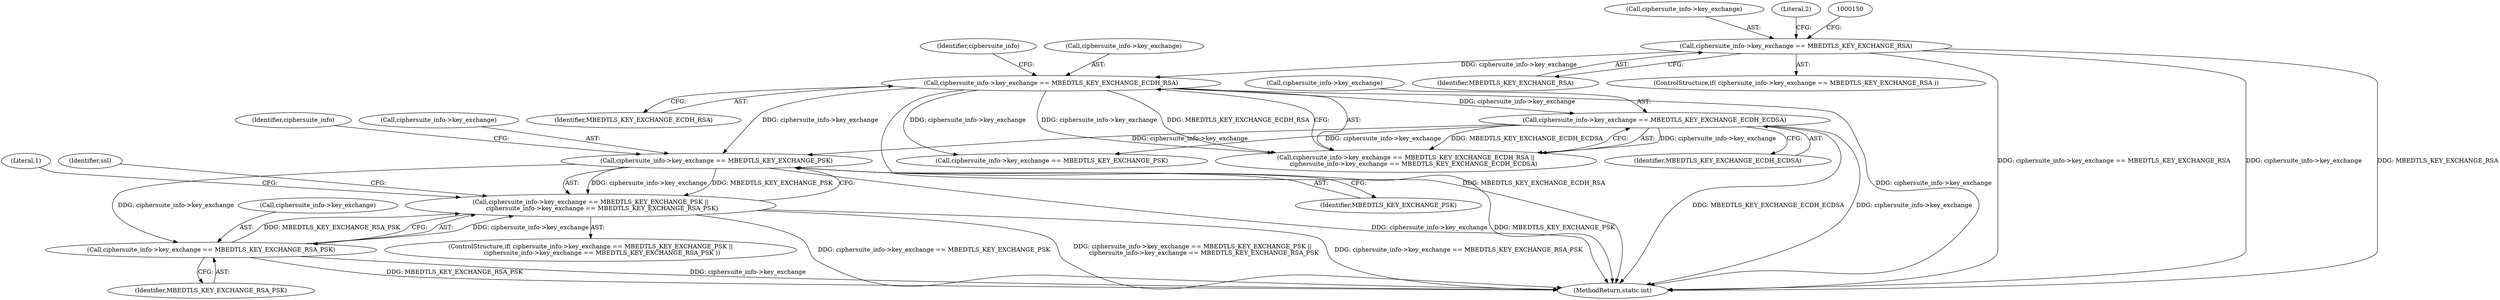 digraph "0_mbedtls_027f84c69f4ef30c0693832a6c396ef19e563ca1@pointer" {
"1000242" [label="(Call,ciphersuite_info->key_exchange == MBEDTLS_KEY_EXCHANGE_PSK)"];
"1000157" [label="(Call,ciphersuite_info->key_exchange == MBEDTLS_KEY_EXCHANGE_ECDH_RSA)"];
"1000134" [label="(Call,ciphersuite_info->key_exchange == MBEDTLS_KEY_EXCHANGE_RSA)"];
"1000162" [label="(Call,ciphersuite_info->key_exchange == MBEDTLS_KEY_EXCHANGE_ECDH_ECDSA)"];
"1000241" [label="(Call,ciphersuite_info->key_exchange == MBEDTLS_KEY_EXCHANGE_PSK ||\n            ciphersuite_info->key_exchange == MBEDTLS_KEY_EXCHANGE_RSA_PSK)"];
"1000247" [label="(Call,ciphersuite_info->key_exchange == MBEDTLS_KEY_EXCHANGE_RSA_PSK)"];
"1000135" [label="(Call,ciphersuite_info->key_exchange)"];
"1000260" [label="(Literal,1)"];
"1000246" [label="(Identifier,MBEDTLS_KEY_EXCHANGE_PSK)"];
"1000138" [label="(Identifier,MBEDTLS_KEY_EXCHANGE_RSA)"];
"1000163" [label="(Call,ciphersuite_info->key_exchange)"];
"1000249" [label="(Identifier,ciphersuite_info)"];
"1000294" [label="(Call,ciphersuite_info->key_exchange == MBEDTLS_KEY_EXCHANGE_PSK)"];
"1000166" [label="(Identifier,MBEDTLS_KEY_EXCHANGE_ECDH_ECDSA)"];
"1000241" [label="(Call,ciphersuite_info->key_exchange == MBEDTLS_KEY_EXCHANGE_PSK ||\n            ciphersuite_info->key_exchange == MBEDTLS_KEY_EXCHANGE_RSA_PSK)"];
"1000162" [label="(Call,ciphersuite_info->key_exchange == MBEDTLS_KEY_EXCHANGE_ECDH_ECDSA)"];
"1000240" [label="(ControlStructure,if( ciphersuite_info->key_exchange == MBEDTLS_KEY_EXCHANGE_PSK ||\n            ciphersuite_info->key_exchange == MBEDTLS_KEY_EXCHANGE_RSA_PSK ))"];
"1000161" [label="(Identifier,MBEDTLS_KEY_EXCHANGE_ECDH_RSA)"];
"1000243" [label="(Call,ciphersuite_info->key_exchange)"];
"1000242" [label="(Call,ciphersuite_info->key_exchange == MBEDTLS_KEY_EXCHANGE_PSK)"];
"1000248" [label="(Call,ciphersuite_info->key_exchange)"];
"1000164" [label="(Identifier,ciphersuite_info)"];
"1000760" [label="(MethodReturn,static int)"];
"1000141" [label="(Literal,2)"];
"1000255" [label="(Identifier,ssl)"];
"1000156" [label="(Call,ciphersuite_info->key_exchange == MBEDTLS_KEY_EXCHANGE_ECDH_RSA ||\n        ciphersuite_info->key_exchange == MBEDTLS_KEY_EXCHANGE_ECDH_ECDSA)"];
"1000247" [label="(Call,ciphersuite_info->key_exchange == MBEDTLS_KEY_EXCHANGE_RSA_PSK)"];
"1000158" [label="(Call,ciphersuite_info->key_exchange)"];
"1000133" [label="(ControlStructure,if( ciphersuite_info->key_exchange == MBEDTLS_KEY_EXCHANGE_RSA ))"];
"1000157" [label="(Call,ciphersuite_info->key_exchange == MBEDTLS_KEY_EXCHANGE_ECDH_RSA)"];
"1000134" [label="(Call,ciphersuite_info->key_exchange == MBEDTLS_KEY_EXCHANGE_RSA)"];
"1000251" [label="(Identifier,MBEDTLS_KEY_EXCHANGE_RSA_PSK)"];
"1000242" -> "1000241"  [label="AST: "];
"1000242" -> "1000246"  [label="CFG: "];
"1000243" -> "1000242"  [label="AST: "];
"1000246" -> "1000242"  [label="AST: "];
"1000249" -> "1000242"  [label="CFG: "];
"1000241" -> "1000242"  [label="CFG: "];
"1000242" -> "1000760"  [label="DDG: MBEDTLS_KEY_EXCHANGE_PSK"];
"1000242" -> "1000760"  [label="DDG: ciphersuite_info->key_exchange"];
"1000242" -> "1000241"  [label="DDG: ciphersuite_info->key_exchange"];
"1000242" -> "1000241"  [label="DDG: MBEDTLS_KEY_EXCHANGE_PSK"];
"1000157" -> "1000242"  [label="DDG: ciphersuite_info->key_exchange"];
"1000162" -> "1000242"  [label="DDG: ciphersuite_info->key_exchange"];
"1000242" -> "1000247"  [label="DDG: ciphersuite_info->key_exchange"];
"1000157" -> "1000156"  [label="AST: "];
"1000157" -> "1000161"  [label="CFG: "];
"1000158" -> "1000157"  [label="AST: "];
"1000161" -> "1000157"  [label="AST: "];
"1000164" -> "1000157"  [label="CFG: "];
"1000156" -> "1000157"  [label="CFG: "];
"1000157" -> "1000760"  [label="DDG: ciphersuite_info->key_exchange"];
"1000157" -> "1000760"  [label="DDG: MBEDTLS_KEY_EXCHANGE_ECDH_RSA"];
"1000157" -> "1000156"  [label="DDG: ciphersuite_info->key_exchange"];
"1000157" -> "1000156"  [label="DDG: MBEDTLS_KEY_EXCHANGE_ECDH_RSA"];
"1000134" -> "1000157"  [label="DDG: ciphersuite_info->key_exchange"];
"1000157" -> "1000162"  [label="DDG: ciphersuite_info->key_exchange"];
"1000157" -> "1000294"  [label="DDG: ciphersuite_info->key_exchange"];
"1000134" -> "1000133"  [label="AST: "];
"1000134" -> "1000138"  [label="CFG: "];
"1000135" -> "1000134"  [label="AST: "];
"1000138" -> "1000134"  [label="AST: "];
"1000141" -> "1000134"  [label="CFG: "];
"1000150" -> "1000134"  [label="CFG: "];
"1000134" -> "1000760"  [label="DDG: ciphersuite_info->key_exchange == MBEDTLS_KEY_EXCHANGE_RSA"];
"1000134" -> "1000760"  [label="DDG: ciphersuite_info->key_exchange"];
"1000134" -> "1000760"  [label="DDG: MBEDTLS_KEY_EXCHANGE_RSA"];
"1000162" -> "1000156"  [label="AST: "];
"1000162" -> "1000166"  [label="CFG: "];
"1000163" -> "1000162"  [label="AST: "];
"1000166" -> "1000162"  [label="AST: "];
"1000156" -> "1000162"  [label="CFG: "];
"1000162" -> "1000760"  [label="DDG: MBEDTLS_KEY_EXCHANGE_ECDH_ECDSA"];
"1000162" -> "1000760"  [label="DDG: ciphersuite_info->key_exchange"];
"1000162" -> "1000156"  [label="DDG: ciphersuite_info->key_exchange"];
"1000162" -> "1000156"  [label="DDG: MBEDTLS_KEY_EXCHANGE_ECDH_ECDSA"];
"1000162" -> "1000294"  [label="DDG: ciphersuite_info->key_exchange"];
"1000241" -> "1000240"  [label="AST: "];
"1000241" -> "1000247"  [label="CFG: "];
"1000247" -> "1000241"  [label="AST: "];
"1000255" -> "1000241"  [label="CFG: "];
"1000260" -> "1000241"  [label="CFG: "];
"1000241" -> "1000760"  [label="DDG: ciphersuite_info->key_exchange == MBEDTLS_KEY_EXCHANGE_PSK"];
"1000241" -> "1000760"  [label="DDG: ciphersuite_info->key_exchange == MBEDTLS_KEY_EXCHANGE_PSK ||\n            ciphersuite_info->key_exchange == MBEDTLS_KEY_EXCHANGE_RSA_PSK"];
"1000241" -> "1000760"  [label="DDG: ciphersuite_info->key_exchange == MBEDTLS_KEY_EXCHANGE_RSA_PSK"];
"1000247" -> "1000241"  [label="DDG: ciphersuite_info->key_exchange"];
"1000247" -> "1000241"  [label="DDG: MBEDTLS_KEY_EXCHANGE_RSA_PSK"];
"1000247" -> "1000251"  [label="CFG: "];
"1000248" -> "1000247"  [label="AST: "];
"1000251" -> "1000247"  [label="AST: "];
"1000247" -> "1000760"  [label="DDG: ciphersuite_info->key_exchange"];
"1000247" -> "1000760"  [label="DDG: MBEDTLS_KEY_EXCHANGE_RSA_PSK"];
}
